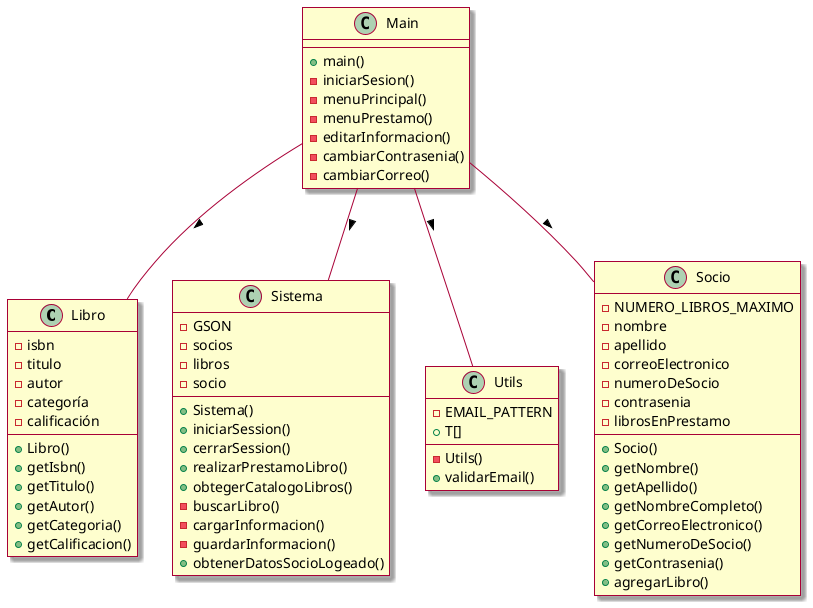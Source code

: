 @startuml
skin rose

Class Libro{
-isbn
-titulo
-autor
-categoría
-calificación
+Libro()
+getIsbn()
+getTitulo()
+getAutor()
+getCategoria()
+getCalificacion()
}

Class Sistema{
-GSON
-socios
-libros
-socio
+Sistema()
+iniciarSession()
+cerrarSession()
+realizarPrestamoLibro()
+obtegerCatalogoLibros()
-buscarLibro()
-cargarInformacion()
-guardarInformacion()
+obtenerDatosSocioLogeado()
}

Class Utils{
-EMAIL_PATTERN
-Utils()
+T[]
+validarEmail()
}

Class Socio{
-NUMERO_LIBROS_MAXIMO
-nombre
-apellido
-correoElectronico
-numeroDeSocio
-contrasenia
-librosEnPrestamo
+Socio()
+getNombre()
+getApellido()
+getNombreCompleto()
+getCorreoElectronico()
+getNumeroDeSocio()
+getContrasenia()
+agregarLibro()

}

Class Main{
+main()
-iniciarSesion()
-menuPrincipal()
-menuPrestamo()
-editarInformacion()
-cambiarContrasenia()
-cambiarCorreo()
}

Main -- Libro: >
Main -- Sistema: >
Main -- Utils: >
Main -- Socio: >
@enduml
